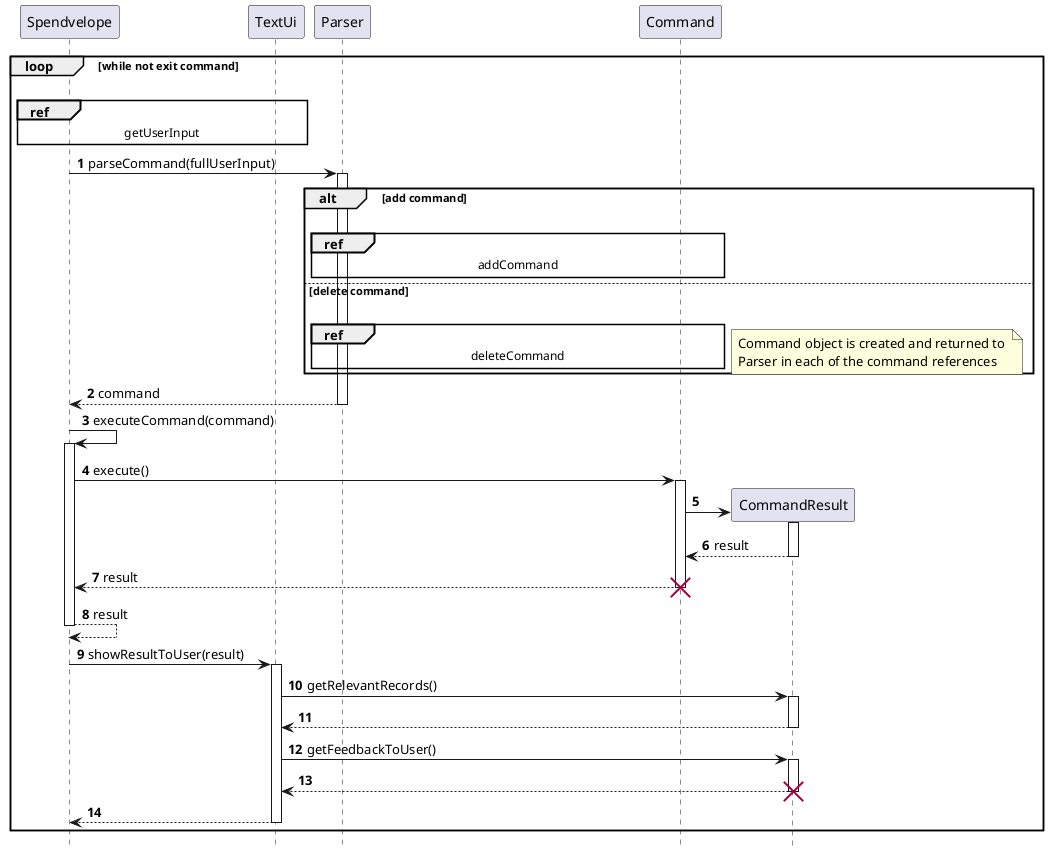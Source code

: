 @startuml
'https://plantuml.com/sequence-diagram

hide footbox
autonumber
autoactivate on

loop while not exit command
|||
ref over Spendvelope, TextUi: getUserInput

Spendvelope -> Parser: parseCommand(fullUserInput)
alt add command
    |||
    ref over Parser, Command: addCommand
else delete command
    |||
    ref over Parser, Command: deleteCommand
    note right: Command object is created and returned to \nParser in each of the command references
end
Spendvelope <-- Parser: command

Spendvelope -> Spendvelope: executeCommand(command)
Spendvelope -> Command: execute()
Command -> CommandResult**
Activate CommandResult
Command <-- CommandResult:result
Spendvelope <-- Command: result
destroy Command
Spendvelope --> Spendvelope: result

Spendvelope -> TextUi: showResultToUser(result)
TextUi -> CommandResult: getRelevantRecords()
TextUi <-- CommandResult
TextUi -> CommandResult: getFeedbackToUser()
TextUi <-- CommandResult
destroy CommandResult
Spendvelope <-- TextUi
end

@enduml